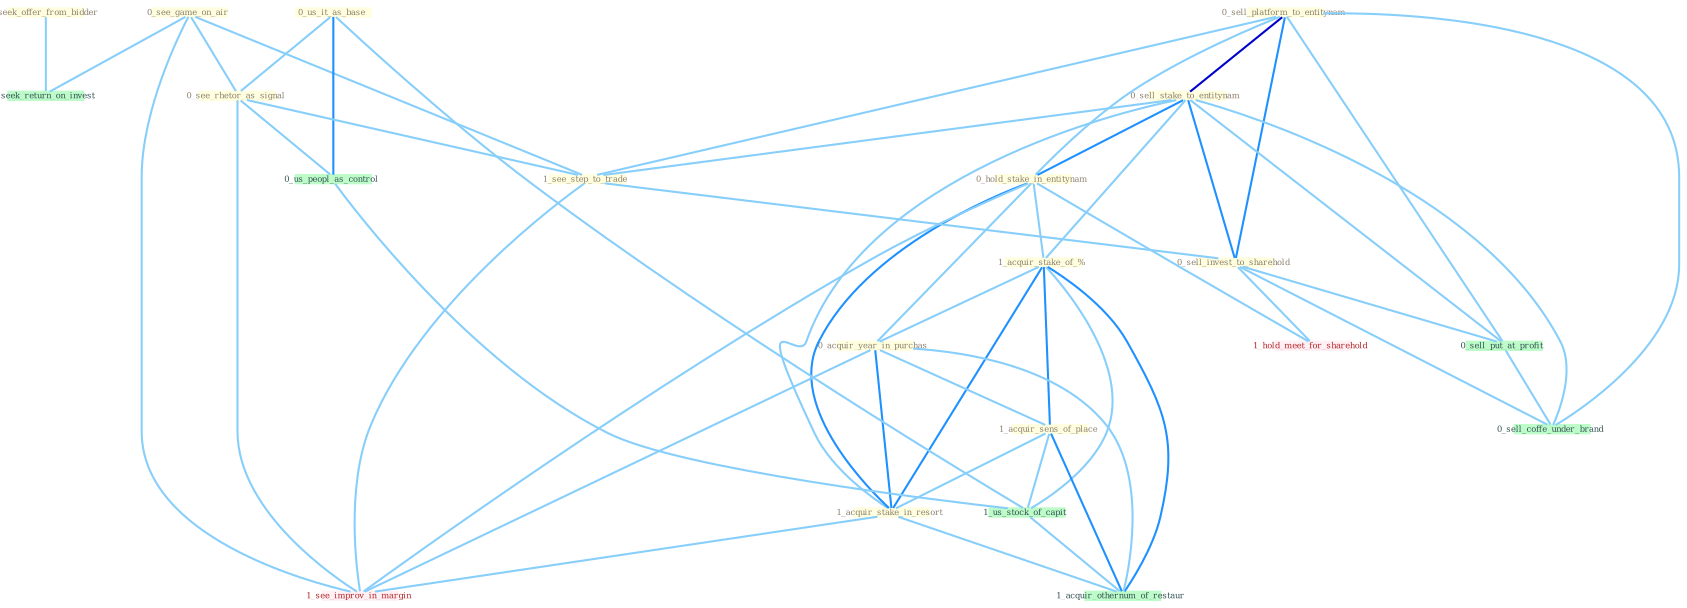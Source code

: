 Graph G{ 
    node
    [shape=polygon,style=filled,width=.5,height=.06,color="#BDFCC9",fixedsize=true,fontsize=4,
    fontcolor="#2f4f4f"];
    {node
    [color="#ffffe0", fontcolor="#8b7d6b"] "0_sell_platform_to_entitynam " "0_sell_stake_to_entitynam " "0_see_game_on_air " "0_seek_offer_from_bidder " "0_hold_stake_in_entitynam " "1_acquir_stake_of_% " "0_acquir_year_in_purchas " "1_acquir_sens_of_place " "0_us_it_as_base " "0_see_rhetor_as_signal " "1_see_step_to_trade " "1_acquir_stake_in_resort " "0_sell_invest_to_sharehold "}
{node [color="#fff0f5", fontcolor="#b22222"] "1_see_improv_in_margin " "1_hold_meet_for_sharehold "}
edge [color="#B0E2FF"];

	"0_sell_platform_to_entitynam " -- "0_sell_stake_to_entitynam " [w="3", color="#0000cd" , len=0.6];
	"0_sell_platform_to_entitynam " -- "0_hold_stake_in_entitynam " [w="1", color="#87cefa" ];
	"0_sell_platform_to_entitynam " -- "1_see_step_to_trade " [w="1", color="#87cefa" ];
	"0_sell_platform_to_entitynam " -- "0_sell_invest_to_sharehold " [w="2", color="#1e90ff" , len=0.8];
	"0_sell_platform_to_entitynam " -- "0_sell_put_at_profit " [w="1", color="#87cefa" ];
	"0_sell_platform_to_entitynam " -- "0_sell_coffe_under_brand " [w="1", color="#87cefa" ];
	"0_sell_stake_to_entitynam " -- "0_hold_stake_in_entitynam " [w="2", color="#1e90ff" , len=0.8];
	"0_sell_stake_to_entitynam " -- "1_acquir_stake_of_% " [w="1", color="#87cefa" ];
	"0_sell_stake_to_entitynam " -- "1_see_step_to_trade " [w="1", color="#87cefa" ];
	"0_sell_stake_to_entitynam " -- "1_acquir_stake_in_resort " [w="1", color="#87cefa" ];
	"0_sell_stake_to_entitynam " -- "0_sell_invest_to_sharehold " [w="2", color="#1e90ff" , len=0.8];
	"0_sell_stake_to_entitynam " -- "0_sell_put_at_profit " [w="1", color="#87cefa" ];
	"0_sell_stake_to_entitynam " -- "0_sell_coffe_under_brand " [w="1", color="#87cefa" ];
	"0_see_game_on_air " -- "0_see_rhetor_as_signal " [w="1", color="#87cefa" ];
	"0_see_game_on_air " -- "1_see_step_to_trade " [w="1", color="#87cefa" ];
	"0_see_game_on_air " -- "0_seek_return_on_invest " [w="1", color="#87cefa" ];
	"0_see_game_on_air " -- "1_see_improv_in_margin " [w="1", color="#87cefa" ];
	"0_seek_offer_from_bidder " -- "0_seek_return_on_invest " [w="1", color="#87cefa" ];
	"0_hold_stake_in_entitynam " -- "1_acquir_stake_of_% " [w="1", color="#87cefa" ];
	"0_hold_stake_in_entitynam " -- "0_acquir_year_in_purchas " [w="1", color="#87cefa" ];
	"0_hold_stake_in_entitynam " -- "1_acquir_stake_in_resort " [w="2", color="#1e90ff" , len=0.8];
	"0_hold_stake_in_entitynam " -- "1_see_improv_in_margin " [w="1", color="#87cefa" ];
	"0_hold_stake_in_entitynam " -- "1_hold_meet_for_sharehold " [w="1", color="#87cefa" ];
	"1_acquir_stake_of_% " -- "0_acquir_year_in_purchas " [w="1", color="#87cefa" ];
	"1_acquir_stake_of_% " -- "1_acquir_sens_of_place " [w="2", color="#1e90ff" , len=0.8];
	"1_acquir_stake_of_% " -- "1_acquir_stake_in_resort " [w="2", color="#1e90ff" , len=0.8];
	"1_acquir_stake_of_% " -- "1_us_stock_of_capit " [w="1", color="#87cefa" ];
	"1_acquir_stake_of_% " -- "1_acquir_othernum_of_restaur " [w="2", color="#1e90ff" , len=0.8];
	"0_acquir_year_in_purchas " -- "1_acquir_sens_of_place " [w="1", color="#87cefa" ];
	"0_acquir_year_in_purchas " -- "1_acquir_stake_in_resort " [w="2", color="#1e90ff" , len=0.8];
	"0_acquir_year_in_purchas " -- "1_see_improv_in_margin " [w="1", color="#87cefa" ];
	"0_acquir_year_in_purchas " -- "1_acquir_othernum_of_restaur " [w="1", color="#87cefa" ];
	"1_acquir_sens_of_place " -- "1_acquir_stake_in_resort " [w="1", color="#87cefa" ];
	"1_acquir_sens_of_place " -- "1_us_stock_of_capit " [w="1", color="#87cefa" ];
	"1_acquir_sens_of_place " -- "1_acquir_othernum_of_restaur " [w="2", color="#1e90ff" , len=0.8];
	"0_us_it_as_base " -- "0_see_rhetor_as_signal " [w="1", color="#87cefa" ];
	"0_us_it_as_base " -- "0_us_peopl_as_control " [w="2", color="#1e90ff" , len=0.8];
	"0_us_it_as_base " -- "1_us_stock_of_capit " [w="1", color="#87cefa" ];
	"0_see_rhetor_as_signal " -- "1_see_step_to_trade " [w="1", color="#87cefa" ];
	"0_see_rhetor_as_signal " -- "0_us_peopl_as_control " [w="1", color="#87cefa" ];
	"0_see_rhetor_as_signal " -- "1_see_improv_in_margin " [w="1", color="#87cefa" ];
	"1_see_step_to_trade " -- "0_sell_invest_to_sharehold " [w="1", color="#87cefa" ];
	"1_see_step_to_trade " -- "1_see_improv_in_margin " [w="1", color="#87cefa" ];
	"1_acquir_stake_in_resort " -- "1_see_improv_in_margin " [w="1", color="#87cefa" ];
	"1_acquir_stake_in_resort " -- "1_acquir_othernum_of_restaur " [w="1", color="#87cefa" ];
	"0_sell_invest_to_sharehold " -- "0_sell_put_at_profit " [w="1", color="#87cefa" ];
	"0_sell_invest_to_sharehold " -- "0_sell_coffe_under_brand " [w="1", color="#87cefa" ];
	"0_sell_invest_to_sharehold " -- "1_hold_meet_for_sharehold " [w="1", color="#87cefa" ];
	"0_us_peopl_as_control " -- "1_us_stock_of_capit " [w="1", color="#87cefa" ];
	"0_sell_put_at_profit " -- "0_sell_coffe_under_brand " [w="1", color="#87cefa" ];
	"1_us_stock_of_capit " -- "1_acquir_othernum_of_restaur " [w="1", color="#87cefa" ];
}